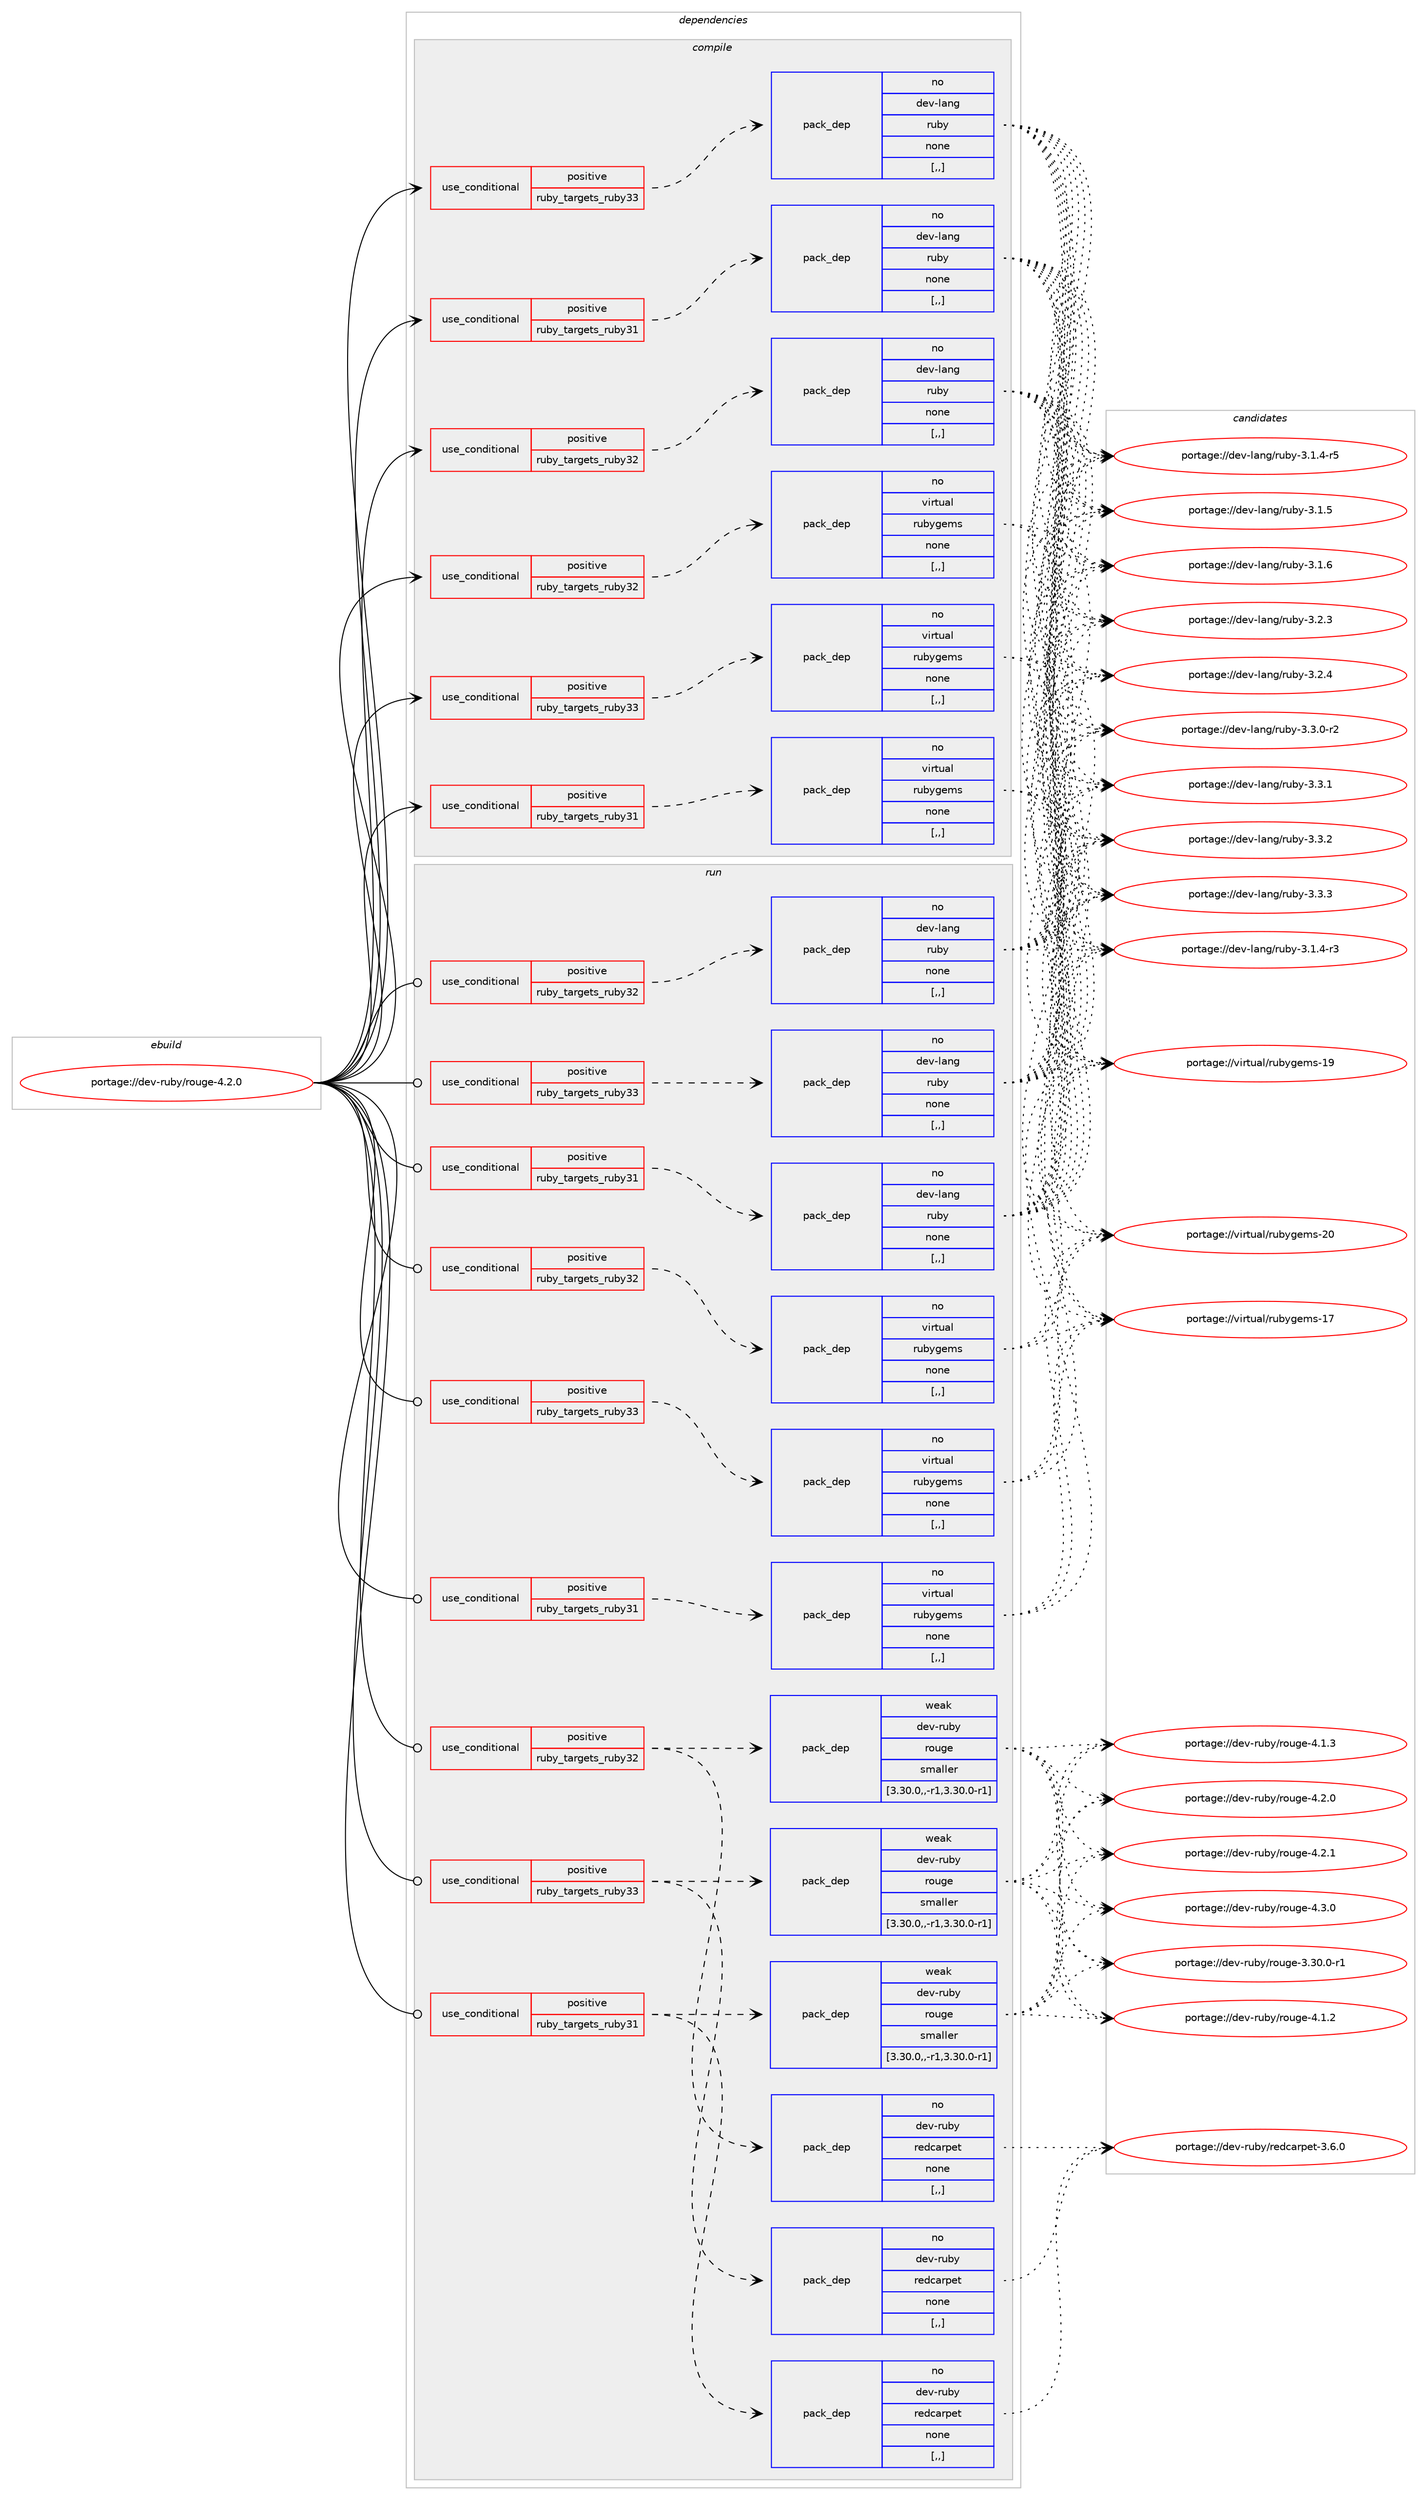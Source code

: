 digraph prolog {

# *************
# Graph options
# *************

newrank=true;
concentrate=true;
compound=true;
graph [rankdir=LR,fontname=Helvetica,fontsize=10,ranksep=1.5];#, ranksep=2.5, nodesep=0.2];
edge  [arrowhead=vee];
node  [fontname=Helvetica,fontsize=10];

# **********
# The ebuild
# **********

subgraph cluster_leftcol {
color=gray;
rank=same;
label=<<i>ebuild</i>>;
id [label="portage://dev-ruby/rouge-4.2.0", color=red, width=4, href="../dev-ruby/rouge-4.2.0.svg"];
}

# ****************
# The dependencies
# ****************

subgraph cluster_midcol {
color=gray;
label=<<i>dependencies</i>>;
subgraph cluster_compile {
fillcolor="#eeeeee";
style=filled;
label=<<i>compile</i>>;
subgraph cond53329 {
dependency194884 [label=<<TABLE BORDER="0" CELLBORDER="1" CELLSPACING="0" CELLPADDING="4"><TR><TD ROWSPAN="3" CELLPADDING="10">use_conditional</TD></TR><TR><TD>positive</TD></TR><TR><TD>ruby_targets_ruby31</TD></TR></TABLE>>, shape=none, color=red];
subgraph pack140225 {
dependency194885 [label=<<TABLE BORDER="0" CELLBORDER="1" CELLSPACING="0" CELLPADDING="4" WIDTH="220"><TR><TD ROWSPAN="6" CELLPADDING="30">pack_dep</TD></TR><TR><TD WIDTH="110">no</TD></TR><TR><TD>dev-lang</TD></TR><TR><TD>ruby</TD></TR><TR><TD>none</TD></TR><TR><TD>[,,]</TD></TR></TABLE>>, shape=none, color=blue];
}
dependency194884:e -> dependency194885:w [weight=20,style="dashed",arrowhead="vee"];
}
id:e -> dependency194884:w [weight=20,style="solid",arrowhead="vee"];
subgraph cond53330 {
dependency194886 [label=<<TABLE BORDER="0" CELLBORDER="1" CELLSPACING="0" CELLPADDING="4"><TR><TD ROWSPAN="3" CELLPADDING="10">use_conditional</TD></TR><TR><TD>positive</TD></TR><TR><TD>ruby_targets_ruby31</TD></TR></TABLE>>, shape=none, color=red];
subgraph pack140226 {
dependency194887 [label=<<TABLE BORDER="0" CELLBORDER="1" CELLSPACING="0" CELLPADDING="4" WIDTH="220"><TR><TD ROWSPAN="6" CELLPADDING="30">pack_dep</TD></TR><TR><TD WIDTH="110">no</TD></TR><TR><TD>virtual</TD></TR><TR><TD>rubygems</TD></TR><TR><TD>none</TD></TR><TR><TD>[,,]</TD></TR></TABLE>>, shape=none, color=blue];
}
dependency194886:e -> dependency194887:w [weight=20,style="dashed",arrowhead="vee"];
}
id:e -> dependency194886:w [weight=20,style="solid",arrowhead="vee"];
subgraph cond53331 {
dependency194888 [label=<<TABLE BORDER="0" CELLBORDER="1" CELLSPACING="0" CELLPADDING="4"><TR><TD ROWSPAN="3" CELLPADDING="10">use_conditional</TD></TR><TR><TD>positive</TD></TR><TR><TD>ruby_targets_ruby32</TD></TR></TABLE>>, shape=none, color=red];
subgraph pack140227 {
dependency194889 [label=<<TABLE BORDER="0" CELLBORDER="1" CELLSPACING="0" CELLPADDING="4" WIDTH="220"><TR><TD ROWSPAN="6" CELLPADDING="30">pack_dep</TD></TR><TR><TD WIDTH="110">no</TD></TR><TR><TD>dev-lang</TD></TR><TR><TD>ruby</TD></TR><TR><TD>none</TD></TR><TR><TD>[,,]</TD></TR></TABLE>>, shape=none, color=blue];
}
dependency194888:e -> dependency194889:w [weight=20,style="dashed",arrowhead="vee"];
}
id:e -> dependency194888:w [weight=20,style="solid",arrowhead="vee"];
subgraph cond53332 {
dependency194890 [label=<<TABLE BORDER="0" CELLBORDER="1" CELLSPACING="0" CELLPADDING="4"><TR><TD ROWSPAN="3" CELLPADDING="10">use_conditional</TD></TR><TR><TD>positive</TD></TR><TR><TD>ruby_targets_ruby32</TD></TR></TABLE>>, shape=none, color=red];
subgraph pack140228 {
dependency194891 [label=<<TABLE BORDER="0" CELLBORDER="1" CELLSPACING="0" CELLPADDING="4" WIDTH="220"><TR><TD ROWSPAN="6" CELLPADDING="30">pack_dep</TD></TR><TR><TD WIDTH="110">no</TD></TR><TR><TD>virtual</TD></TR><TR><TD>rubygems</TD></TR><TR><TD>none</TD></TR><TR><TD>[,,]</TD></TR></TABLE>>, shape=none, color=blue];
}
dependency194890:e -> dependency194891:w [weight=20,style="dashed",arrowhead="vee"];
}
id:e -> dependency194890:w [weight=20,style="solid",arrowhead="vee"];
subgraph cond53333 {
dependency194892 [label=<<TABLE BORDER="0" CELLBORDER="1" CELLSPACING="0" CELLPADDING="4"><TR><TD ROWSPAN="3" CELLPADDING="10">use_conditional</TD></TR><TR><TD>positive</TD></TR><TR><TD>ruby_targets_ruby33</TD></TR></TABLE>>, shape=none, color=red];
subgraph pack140229 {
dependency194893 [label=<<TABLE BORDER="0" CELLBORDER="1" CELLSPACING="0" CELLPADDING="4" WIDTH="220"><TR><TD ROWSPAN="6" CELLPADDING="30">pack_dep</TD></TR><TR><TD WIDTH="110">no</TD></TR><TR><TD>dev-lang</TD></TR><TR><TD>ruby</TD></TR><TR><TD>none</TD></TR><TR><TD>[,,]</TD></TR></TABLE>>, shape=none, color=blue];
}
dependency194892:e -> dependency194893:w [weight=20,style="dashed",arrowhead="vee"];
}
id:e -> dependency194892:w [weight=20,style="solid",arrowhead="vee"];
subgraph cond53334 {
dependency194894 [label=<<TABLE BORDER="0" CELLBORDER="1" CELLSPACING="0" CELLPADDING="4"><TR><TD ROWSPAN="3" CELLPADDING="10">use_conditional</TD></TR><TR><TD>positive</TD></TR><TR><TD>ruby_targets_ruby33</TD></TR></TABLE>>, shape=none, color=red];
subgraph pack140230 {
dependency194895 [label=<<TABLE BORDER="0" CELLBORDER="1" CELLSPACING="0" CELLPADDING="4" WIDTH="220"><TR><TD ROWSPAN="6" CELLPADDING="30">pack_dep</TD></TR><TR><TD WIDTH="110">no</TD></TR><TR><TD>virtual</TD></TR><TR><TD>rubygems</TD></TR><TR><TD>none</TD></TR><TR><TD>[,,]</TD></TR></TABLE>>, shape=none, color=blue];
}
dependency194894:e -> dependency194895:w [weight=20,style="dashed",arrowhead="vee"];
}
id:e -> dependency194894:w [weight=20,style="solid",arrowhead="vee"];
}
subgraph cluster_compileandrun {
fillcolor="#eeeeee";
style=filled;
label=<<i>compile and run</i>>;
}
subgraph cluster_run {
fillcolor="#eeeeee";
style=filled;
label=<<i>run</i>>;
subgraph cond53335 {
dependency194896 [label=<<TABLE BORDER="0" CELLBORDER="1" CELLSPACING="0" CELLPADDING="4"><TR><TD ROWSPAN="3" CELLPADDING="10">use_conditional</TD></TR><TR><TD>positive</TD></TR><TR><TD>ruby_targets_ruby31</TD></TR></TABLE>>, shape=none, color=red];
subgraph pack140231 {
dependency194897 [label=<<TABLE BORDER="0" CELLBORDER="1" CELLSPACING="0" CELLPADDING="4" WIDTH="220"><TR><TD ROWSPAN="6" CELLPADDING="30">pack_dep</TD></TR><TR><TD WIDTH="110">no</TD></TR><TR><TD>dev-lang</TD></TR><TR><TD>ruby</TD></TR><TR><TD>none</TD></TR><TR><TD>[,,]</TD></TR></TABLE>>, shape=none, color=blue];
}
dependency194896:e -> dependency194897:w [weight=20,style="dashed",arrowhead="vee"];
}
id:e -> dependency194896:w [weight=20,style="solid",arrowhead="odot"];
subgraph cond53336 {
dependency194898 [label=<<TABLE BORDER="0" CELLBORDER="1" CELLSPACING="0" CELLPADDING="4"><TR><TD ROWSPAN="3" CELLPADDING="10">use_conditional</TD></TR><TR><TD>positive</TD></TR><TR><TD>ruby_targets_ruby31</TD></TR></TABLE>>, shape=none, color=red];
subgraph pack140232 {
dependency194899 [label=<<TABLE BORDER="0" CELLBORDER="1" CELLSPACING="0" CELLPADDING="4" WIDTH="220"><TR><TD ROWSPAN="6" CELLPADDING="30">pack_dep</TD></TR><TR><TD WIDTH="110">no</TD></TR><TR><TD>dev-ruby</TD></TR><TR><TD>redcarpet</TD></TR><TR><TD>none</TD></TR><TR><TD>[,,]</TD></TR></TABLE>>, shape=none, color=blue];
}
dependency194898:e -> dependency194899:w [weight=20,style="dashed",arrowhead="vee"];
subgraph pack140233 {
dependency194900 [label=<<TABLE BORDER="0" CELLBORDER="1" CELLSPACING="0" CELLPADDING="4" WIDTH="220"><TR><TD ROWSPAN="6" CELLPADDING="30">pack_dep</TD></TR><TR><TD WIDTH="110">weak</TD></TR><TR><TD>dev-ruby</TD></TR><TR><TD>rouge</TD></TR><TR><TD>smaller</TD></TR><TR><TD>[3.30.0,,-r1,3.30.0-r1]</TD></TR></TABLE>>, shape=none, color=blue];
}
dependency194898:e -> dependency194900:w [weight=20,style="dashed",arrowhead="vee"];
}
id:e -> dependency194898:w [weight=20,style="solid",arrowhead="odot"];
subgraph cond53337 {
dependency194901 [label=<<TABLE BORDER="0" CELLBORDER="1" CELLSPACING="0" CELLPADDING="4"><TR><TD ROWSPAN="3" CELLPADDING="10">use_conditional</TD></TR><TR><TD>positive</TD></TR><TR><TD>ruby_targets_ruby31</TD></TR></TABLE>>, shape=none, color=red];
subgraph pack140234 {
dependency194902 [label=<<TABLE BORDER="0" CELLBORDER="1" CELLSPACING="0" CELLPADDING="4" WIDTH="220"><TR><TD ROWSPAN="6" CELLPADDING="30">pack_dep</TD></TR><TR><TD WIDTH="110">no</TD></TR><TR><TD>virtual</TD></TR><TR><TD>rubygems</TD></TR><TR><TD>none</TD></TR><TR><TD>[,,]</TD></TR></TABLE>>, shape=none, color=blue];
}
dependency194901:e -> dependency194902:w [weight=20,style="dashed",arrowhead="vee"];
}
id:e -> dependency194901:w [weight=20,style="solid",arrowhead="odot"];
subgraph cond53338 {
dependency194903 [label=<<TABLE BORDER="0" CELLBORDER="1" CELLSPACING="0" CELLPADDING="4"><TR><TD ROWSPAN="3" CELLPADDING="10">use_conditional</TD></TR><TR><TD>positive</TD></TR><TR><TD>ruby_targets_ruby32</TD></TR></TABLE>>, shape=none, color=red];
subgraph pack140235 {
dependency194904 [label=<<TABLE BORDER="0" CELLBORDER="1" CELLSPACING="0" CELLPADDING="4" WIDTH="220"><TR><TD ROWSPAN="6" CELLPADDING="30">pack_dep</TD></TR><TR><TD WIDTH="110">no</TD></TR><TR><TD>dev-lang</TD></TR><TR><TD>ruby</TD></TR><TR><TD>none</TD></TR><TR><TD>[,,]</TD></TR></TABLE>>, shape=none, color=blue];
}
dependency194903:e -> dependency194904:w [weight=20,style="dashed",arrowhead="vee"];
}
id:e -> dependency194903:w [weight=20,style="solid",arrowhead="odot"];
subgraph cond53339 {
dependency194905 [label=<<TABLE BORDER="0" CELLBORDER="1" CELLSPACING="0" CELLPADDING="4"><TR><TD ROWSPAN="3" CELLPADDING="10">use_conditional</TD></TR><TR><TD>positive</TD></TR><TR><TD>ruby_targets_ruby32</TD></TR></TABLE>>, shape=none, color=red];
subgraph pack140236 {
dependency194906 [label=<<TABLE BORDER="0" CELLBORDER="1" CELLSPACING="0" CELLPADDING="4" WIDTH="220"><TR><TD ROWSPAN="6" CELLPADDING="30">pack_dep</TD></TR><TR><TD WIDTH="110">no</TD></TR><TR><TD>dev-ruby</TD></TR><TR><TD>redcarpet</TD></TR><TR><TD>none</TD></TR><TR><TD>[,,]</TD></TR></TABLE>>, shape=none, color=blue];
}
dependency194905:e -> dependency194906:w [weight=20,style="dashed",arrowhead="vee"];
subgraph pack140237 {
dependency194907 [label=<<TABLE BORDER="0" CELLBORDER="1" CELLSPACING="0" CELLPADDING="4" WIDTH="220"><TR><TD ROWSPAN="6" CELLPADDING="30">pack_dep</TD></TR><TR><TD WIDTH="110">weak</TD></TR><TR><TD>dev-ruby</TD></TR><TR><TD>rouge</TD></TR><TR><TD>smaller</TD></TR><TR><TD>[3.30.0,,-r1,3.30.0-r1]</TD></TR></TABLE>>, shape=none, color=blue];
}
dependency194905:e -> dependency194907:w [weight=20,style="dashed",arrowhead="vee"];
}
id:e -> dependency194905:w [weight=20,style="solid",arrowhead="odot"];
subgraph cond53340 {
dependency194908 [label=<<TABLE BORDER="0" CELLBORDER="1" CELLSPACING="0" CELLPADDING="4"><TR><TD ROWSPAN="3" CELLPADDING="10">use_conditional</TD></TR><TR><TD>positive</TD></TR><TR><TD>ruby_targets_ruby32</TD></TR></TABLE>>, shape=none, color=red];
subgraph pack140238 {
dependency194909 [label=<<TABLE BORDER="0" CELLBORDER="1" CELLSPACING="0" CELLPADDING="4" WIDTH="220"><TR><TD ROWSPAN="6" CELLPADDING="30">pack_dep</TD></TR><TR><TD WIDTH="110">no</TD></TR><TR><TD>virtual</TD></TR><TR><TD>rubygems</TD></TR><TR><TD>none</TD></TR><TR><TD>[,,]</TD></TR></TABLE>>, shape=none, color=blue];
}
dependency194908:e -> dependency194909:w [weight=20,style="dashed",arrowhead="vee"];
}
id:e -> dependency194908:w [weight=20,style="solid",arrowhead="odot"];
subgraph cond53341 {
dependency194910 [label=<<TABLE BORDER="0" CELLBORDER="1" CELLSPACING="0" CELLPADDING="4"><TR><TD ROWSPAN="3" CELLPADDING="10">use_conditional</TD></TR><TR><TD>positive</TD></TR><TR><TD>ruby_targets_ruby33</TD></TR></TABLE>>, shape=none, color=red];
subgraph pack140239 {
dependency194911 [label=<<TABLE BORDER="0" CELLBORDER="1" CELLSPACING="0" CELLPADDING="4" WIDTH="220"><TR><TD ROWSPAN="6" CELLPADDING="30">pack_dep</TD></TR><TR><TD WIDTH="110">no</TD></TR><TR><TD>dev-lang</TD></TR><TR><TD>ruby</TD></TR><TR><TD>none</TD></TR><TR><TD>[,,]</TD></TR></TABLE>>, shape=none, color=blue];
}
dependency194910:e -> dependency194911:w [weight=20,style="dashed",arrowhead="vee"];
}
id:e -> dependency194910:w [weight=20,style="solid",arrowhead="odot"];
subgraph cond53342 {
dependency194912 [label=<<TABLE BORDER="0" CELLBORDER="1" CELLSPACING="0" CELLPADDING="4"><TR><TD ROWSPAN="3" CELLPADDING="10">use_conditional</TD></TR><TR><TD>positive</TD></TR><TR><TD>ruby_targets_ruby33</TD></TR></TABLE>>, shape=none, color=red];
subgraph pack140240 {
dependency194913 [label=<<TABLE BORDER="0" CELLBORDER="1" CELLSPACING="0" CELLPADDING="4" WIDTH="220"><TR><TD ROWSPAN="6" CELLPADDING="30">pack_dep</TD></TR><TR><TD WIDTH="110">no</TD></TR><TR><TD>dev-ruby</TD></TR><TR><TD>redcarpet</TD></TR><TR><TD>none</TD></TR><TR><TD>[,,]</TD></TR></TABLE>>, shape=none, color=blue];
}
dependency194912:e -> dependency194913:w [weight=20,style="dashed",arrowhead="vee"];
subgraph pack140241 {
dependency194914 [label=<<TABLE BORDER="0" CELLBORDER="1" CELLSPACING="0" CELLPADDING="4" WIDTH="220"><TR><TD ROWSPAN="6" CELLPADDING="30">pack_dep</TD></TR><TR><TD WIDTH="110">weak</TD></TR><TR><TD>dev-ruby</TD></TR><TR><TD>rouge</TD></TR><TR><TD>smaller</TD></TR><TR><TD>[3.30.0,,-r1,3.30.0-r1]</TD></TR></TABLE>>, shape=none, color=blue];
}
dependency194912:e -> dependency194914:w [weight=20,style="dashed",arrowhead="vee"];
}
id:e -> dependency194912:w [weight=20,style="solid",arrowhead="odot"];
subgraph cond53343 {
dependency194915 [label=<<TABLE BORDER="0" CELLBORDER="1" CELLSPACING="0" CELLPADDING="4"><TR><TD ROWSPAN="3" CELLPADDING="10">use_conditional</TD></TR><TR><TD>positive</TD></TR><TR><TD>ruby_targets_ruby33</TD></TR></TABLE>>, shape=none, color=red];
subgraph pack140242 {
dependency194916 [label=<<TABLE BORDER="0" CELLBORDER="1" CELLSPACING="0" CELLPADDING="4" WIDTH="220"><TR><TD ROWSPAN="6" CELLPADDING="30">pack_dep</TD></TR><TR><TD WIDTH="110">no</TD></TR><TR><TD>virtual</TD></TR><TR><TD>rubygems</TD></TR><TR><TD>none</TD></TR><TR><TD>[,,]</TD></TR></TABLE>>, shape=none, color=blue];
}
dependency194915:e -> dependency194916:w [weight=20,style="dashed",arrowhead="vee"];
}
id:e -> dependency194915:w [weight=20,style="solid",arrowhead="odot"];
}
}

# **************
# The candidates
# **************

subgraph cluster_choices {
rank=same;
color=gray;
label=<<i>candidates</i>>;

subgraph choice140225 {
color=black;
nodesep=1;
choice100101118451089711010347114117981214551464946524511451 [label="portage://dev-lang/ruby-3.1.4-r3", color=red, width=4,href="../dev-lang/ruby-3.1.4-r3.svg"];
choice100101118451089711010347114117981214551464946524511453 [label="portage://dev-lang/ruby-3.1.4-r5", color=red, width=4,href="../dev-lang/ruby-3.1.4-r5.svg"];
choice10010111845108971101034711411798121455146494653 [label="portage://dev-lang/ruby-3.1.5", color=red, width=4,href="../dev-lang/ruby-3.1.5.svg"];
choice10010111845108971101034711411798121455146494654 [label="portage://dev-lang/ruby-3.1.6", color=red, width=4,href="../dev-lang/ruby-3.1.6.svg"];
choice10010111845108971101034711411798121455146504651 [label="portage://dev-lang/ruby-3.2.3", color=red, width=4,href="../dev-lang/ruby-3.2.3.svg"];
choice10010111845108971101034711411798121455146504652 [label="portage://dev-lang/ruby-3.2.4", color=red, width=4,href="../dev-lang/ruby-3.2.4.svg"];
choice100101118451089711010347114117981214551465146484511450 [label="portage://dev-lang/ruby-3.3.0-r2", color=red, width=4,href="../dev-lang/ruby-3.3.0-r2.svg"];
choice10010111845108971101034711411798121455146514649 [label="portage://dev-lang/ruby-3.3.1", color=red, width=4,href="../dev-lang/ruby-3.3.1.svg"];
choice10010111845108971101034711411798121455146514650 [label="portage://dev-lang/ruby-3.3.2", color=red, width=4,href="../dev-lang/ruby-3.3.2.svg"];
choice10010111845108971101034711411798121455146514651 [label="portage://dev-lang/ruby-3.3.3", color=red, width=4,href="../dev-lang/ruby-3.3.3.svg"];
dependency194885:e -> choice100101118451089711010347114117981214551464946524511451:w [style=dotted,weight="100"];
dependency194885:e -> choice100101118451089711010347114117981214551464946524511453:w [style=dotted,weight="100"];
dependency194885:e -> choice10010111845108971101034711411798121455146494653:w [style=dotted,weight="100"];
dependency194885:e -> choice10010111845108971101034711411798121455146494654:w [style=dotted,weight="100"];
dependency194885:e -> choice10010111845108971101034711411798121455146504651:w [style=dotted,weight="100"];
dependency194885:e -> choice10010111845108971101034711411798121455146504652:w [style=dotted,weight="100"];
dependency194885:e -> choice100101118451089711010347114117981214551465146484511450:w [style=dotted,weight="100"];
dependency194885:e -> choice10010111845108971101034711411798121455146514649:w [style=dotted,weight="100"];
dependency194885:e -> choice10010111845108971101034711411798121455146514650:w [style=dotted,weight="100"];
dependency194885:e -> choice10010111845108971101034711411798121455146514651:w [style=dotted,weight="100"];
}
subgraph choice140226 {
color=black;
nodesep=1;
choice118105114116117971084711411798121103101109115454955 [label="portage://virtual/rubygems-17", color=red, width=4,href="../virtual/rubygems-17.svg"];
choice118105114116117971084711411798121103101109115454957 [label="portage://virtual/rubygems-19", color=red, width=4,href="../virtual/rubygems-19.svg"];
choice118105114116117971084711411798121103101109115455048 [label="portage://virtual/rubygems-20", color=red, width=4,href="../virtual/rubygems-20.svg"];
dependency194887:e -> choice118105114116117971084711411798121103101109115454955:w [style=dotted,weight="100"];
dependency194887:e -> choice118105114116117971084711411798121103101109115454957:w [style=dotted,weight="100"];
dependency194887:e -> choice118105114116117971084711411798121103101109115455048:w [style=dotted,weight="100"];
}
subgraph choice140227 {
color=black;
nodesep=1;
choice100101118451089711010347114117981214551464946524511451 [label="portage://dev-lang/ruby-3.1.4-r3", color=red, width=4,href="../dev-lang/ruby-3.1.4-r3.svg"];
choice100101118451089711010347114117981214551464946524511453 [label="portage://dev-lang/ruby-3.1.4-r5", color=red, width=4,href="../dev-lang/ruby-3.1.4-r5.svg"];
choice10010111845108971101034711411798121455146494653 [label="portage://dev-lang/ruby-3.1.5", color=red, width=4,href="../dev-lang/ruby-3.1.5.svg"];
choice10010111845108971101034711411798121455146494654 [label="portage://dev-lang/ruby-3.1.6", color=red, width=4,href="../dev-lang/ruby-3.1.6.svg"];
choice10010111845108971101034711411798121455146504651 [label="portage://dev-lang/ruby-3.2.3", color=red, width=4,href="../dev-lang/ruby-3.2.3.svg"];
choice10010111845108971101034711411798121455146504652 [label="portage://dev-lang/ruby-3.2.4", color=red, width=4,href="../dev-lang/ruby-3.2.4.svg"];
choice100101118451089711010347114117981214551465146484511450 [label="portage://dev-lang/ruby-3.3.0-r2", color=red, width=4,href="../dev-lang/ruby-3.3.0-r2.svg"];
choice10010111845108971101034711411798121455146514649 [label="portage://dev-lang/ruby-3.3.1", color=red, width=4,href="../dev-lang/ruby-3.3.1.svg"];
choice10010111845108971101034711411798121455146514650 [label="portage://dev-lang/ruby-3.3.2", color=red, width=4,href="../dev-lang/ruby-3.3.2.svg"];
choice10010111845108971101034711411798121455146514651 [label="portage://dev-lang/ruby-3.3.3", color=red, width=4,href="../dev-lang/ruby-3.3.3.svg"];
dependency194889:e -> choice100101118451089711010347114117981214551464946524511451:w [style=dotted,weight="100"];
dependency194889:e -> choice100101118451089711010347114117981214551464946524511453:w [style=dotted,weight="100"];
dependency194889:e -> choice10010111845108971101034711411798121455146494653:w [style=dotted,weight="100"];
dependency194889:e -> choice10010111845108971101034711411798121455146494654:w [style=dotted,weight="100"];
dependency194889:e -> choice10010111845108971101034711411798121455146504651:w [style=dotted,weight="100"];
dependency194889:e -> choice10010111845108971101034711411798121455146504652:w [style=dotted,weight="100"];
dependency194889:e -> choice100101118451089711010347114117981214551465146484511450:w [style=dotted,weight="100"];
dependency194889:e -> choice10010111845108971101034711411798121455146514649:w [style=dotted,weight="100"];
dependency194889:e -> choice10010111845108971101034711411798121455146514650:w [style=dotted,weight="100"];
dependency194889:e -> choice10010111845108971101034711411798121455146514651:w [style=dotted,weight="100"];
}
subgraph choice140228 {
color=black;
nodesep=1;
choice118105114116117971084711411798121103101109115454955 [label="portage://virtual/rubygems-17", color=red, width=4,href="../virtual/rubygems-17.svg"];
choice118105114116117971084711411798121103101109115454957 [label="portage://virtual/rubygems-19", color=red, width=4,href="../virtual/rubygems-19.svg"];
choice118105114116117971084711411798121103101109115455048 [label="portage://virtual/rubygems-20", color=red, width=4,href="../virtual/rubygems-20.svg"];
dependency194891:e -> choice118105114116117971084711411798121103101109115454955:w [style=dotted,weight="100"];
dependency194891:e -> choice118105114116117971084711411798121103101109115454957:w [style=dotted,weight="100"];
dependency194891:e -> choice118105114116117971084711411798121103101109115455048:w [style=dotted,weight="100"];
}
subgraph choice140229 {
color=black;
nodesep=1;
choice100101118451089711010347114117981214551464946524511451 [label="portage://dev-lang/ruby-3.1.4-r3", color=red, width=4,href="../dev-lang/ruby-3.1.4-r3.svg"];
choice100101118451089711010347114117981214551464946524511453 [label="portage://dev-lang/ruby-3.1.4-r5", color=red, width=4,href="../dev-lang/ruby-3.1.4-r5.svg"];
choice10010111845108971101034711411798121455146494653 [label="portage://dev-lang/ruby-3.1.5", color=red, width=4,href="../dev-lang/ruby-3.1.5.svg"];
choice10010111845108971101034711411798121455146494654 [label="portage://dev-lang/ruby-3.1.6", color=red, width=4,href="../dev-lang/ruby-3.1.6.svg"];
choice10010111845108971101034711411798121455146504651 [label="portage://dev-lang/ruby-3.2.3", color=red, width=4,href="../dev-lang/ruby-3.2.3.svg"];
choice10010111845108971101034711411798121455146504652 [label="portage://dev-lang/ruby-3.2.4", color=red, width=4,href="../dev-lang/ruby-3.2.4.svg"];
choice100101118451089711010347114117981214551465146484511450 [label="portage://dev-lang/ruby-3.3.0-r2", color=red, width=4,href="../dev-lang/ruby-3.3.0-r2.svg"];
choice10010111845108971101034711411798121455146514649 [label="portage://dev-lang/ruby-3.3.1", color=red, width=4,href="../dev-lang/ruby-3.3.1.svg"];
choice10010111845108971101034711411798121455146514650 [label="portage://dev-lang/ruby-3.3.2", color=red, width=4,href="../dev-lang/ruby-3.3.2.svg"];
choice10010111845108971101034711411798121455146514651 [label="portage://dev-lang/ruby-3.3.3", color=red, width=4,href="../dev-lang/ruby-3.3.3.svg"];
dependency194893:e -> choice100101118451089711010347114117981214551464946524511451:w [style=dotted,weight="100"];
dependency194893:e -> choice100101118451089711010347114117981214551464946524511453:w [style=dotted,weight="100"];
dependency194893:e -> choice10010111845108971101034711411798121455146494653:w [style=dotted,weight="100"];
dependency194893:e -> choice10010111845108971101034711411798121455146494654:w [style=dotted,weight="100"];
dependency194893:e -> choice10010111845108971101034711411798121455146504651:w [style=dotted,weight="100"];
dependency194893:e -> choice10010111845108971101034711411798121455146504652:w [style=dotted,weight="100"];
dependency194893:e -> choice100101118451089711010347114117981214551465146484511450:w [style=dotted,weight="100"];
dependency194893:e -> choice10010111845108971101034711411798121455146514649:w [style=dotted,weight="100"];
dependency194893:e -> choice10010111845108971101034711411798121455146514650:w [style=dotted,weight="100"];
dependency194893:e -> choice10010111845108971101034711411798121455146514651:w [style=dotted,weight="100"];
}
subgraph choice140230 {
color=black;
nodesep=1;
choice118105114116117971084711411798121103101109115454955 [label="portage://virtual/rubygems-17", color=red, width=4,href="../virtual/rubygems-17.svg"];
choice118105114116117971084711411798121103101109115454957 [label="portage://virtual/rubygems-19", color=red, width=4,href="../virtual/rubygems-19.svg"];
choice118105114116117971084711411798121103101109115455048 [label="portage://virtual/rubygems-20", color=red, width=4,href="../virtual/rubygems-20.svg"];
dependency194895:e -> choice118105114116117971084711411798121103101109115454955:w [style=dotted,weight="100"];
dependency194895:e -> choice118105114116117971084711411798121103101109115454957:w [style=dotted,weight="100"];
dependency194895:e -> choice118105114116117971084711411798121103101109115455048:w [style=dotted,weight="100"];
}
subgraph choice140231 {
color=black;
nodesep=1;
choice100101118451089711010347114117981214551464946524511451 [label="portage://dev-lang/ruby-3.1.4-r3", color=red, width=4,href="../dev-lang/ruby-3.1.4-r3.svg"];
choice100101118451089711010347114117981214551464946524511453 [label="portage://dev-lang/ruby-3.1.4-r5", color=red, width=4,href="../dev-lang/ruby-3.1.4-r5.svg"];
choice10010111845108971101034711411798121455146494653 [label="portage://dev-lang/ruby-3.1.5", color=red, width=4,href="../dev-lang/ruby-3.1.5.svg"];
choice10010111845108971101034711411798121455146494654 [label="portage://dev-lang/ruby-3.1.6", color=red, width=4,href="../dev-lang/ruby-3.1.6.svg"];
choice10010111845108971101034711411798121455146504651 [label="portage://dev-lang/ruby-3.2.3", color=red, width=4,href="../dev-lang/ruby-3.2.3.svg"];
choice10010111845108971101034711411798121455146504652 [label="portage://dev-lang/ruby-3.2.4", color=red, width=4,href="../dev-lang/ruby-3.2.4.svg"];
choice100101118451089711010347114117981214551465146484511450 [label="portage://dev-lang/ruby-3.3.0-r2", color=red, width=4,href="../dev-lang/ruby-3.3.0-r2.svg"];
choice10010111845108971101034711411798121455146514649 [label="portage://dev-lang/ruby-3.3.1", color=red, width=4,href="../dev-lang/ruby-3.3.1.svg"];
choice10010111845108971101034711411798121455146514650 [label="portage://dev-lang/ruby-3.3.2", color=red, width=4,href="../dev-lang/ruby-3.3.2.svg"];
choice10010111845108971101034711411798121455146514651 [label="portage://dev-lang/ruby-3.3.3", color=red, width=4,href="../dev-lang/ruby-3.3.3.svg"];
dependency194897:e -> choice100101118451089711010347114117981214551464946524511451:w [style=dotted,weight="100"];
dependency194897:e -> choice100101118451089711010347114117981214551464946524511453:w [style=dotted,weight="100"];
dependency194897:e -> choice10010111845108971101034711411798121455146494653:w [style=dotted,weight="100"];
dependency194897:e -> choice10010111845108971101034711411798121455146494654:w [style=dotted,weight="100"];
dependency194897:e -> choice10010111845108971101034711411798121455146504651:w [style=dotted,weight="100"];
dependency194897:e -> choice10010111845108971101034711411798121455146504652:w [style=dotted,weight="100"];
dependency194897:e -> choice100101118451089711010347114117981214551465146484511450:w [style=dotted,weight="100"];
dependency194897:e -> choice10010111845108971101034711411798121455146514649:w [style=dotted,weight="100"];
dependency194897:e -> choice10010111845108971101034711411798121455146514650:w [style=dotted,weight="100"];
dependency194897:e -> choice10010111845108971101034711411798121455146514651:w [style=dotted,weight="100"];
}
subgraph choice140232 {
color=black;
nodesep=1;
choice1001011184511411798121471141011009997114112101116455146544648 [label="portage://dev-ruby/redcarpet-3.6.0", color=red, width=4,href="../dev-ruby/redcarpet-3.6.0.svg"];
dependency194899:e -> choice1001011184511411798121471141011009997114112101116455146544648:w [style=dotted,weight="100"];
}
subgraph choice140233 {
color=black;
nodesep=1;
choice100101118451141179812147114111117103101455146514846484511449 [label="portage://dev-ruby/rouge-3.30.0-r1", color=red, width=4,href="../dev-ruby/rouge-3.30.0-r1.svg"];
choice100101118451141179812147114111117103101455246494650 [label="portage://dev-ruby/rouge-4.1.2", color=red, width=4,href="../dev-ruby/rouge-4.1.2.svg"];
choice100101118451141179812147114111117103101455246494651 [label="portage://dev-ruby/rouge-4.1.3", color=red, width=4,href="../dev-ruby/rouge-4.1.3.svg"];
choice100101118451141179812147114111117103101455246504648 [label="portage://dev-ruby/rouge-4.2.0", color=red, width=4,href="../dev-ruby/rouge-4.2.0.svg"];
choice100101118451141179812147114111117103101455246504649 [label="portage://dev-ruby/rouge-4.2.1", color=red, width=4,href="../dev-ruby/rouge-4.2.1.svg"];
choice100101118451141179812147114111117103101455246514648 [label="portage://dev-ruby/rouge-4.3.0", color=red, width=4,href="../dev-ruby/rouge-4.3.0.svg"];
dependency194900:e -> choice100101118451141179812147114111117103101455146514846484511449:w [style=dotted,weight="100"];
dependency194900:e -> choice100101118451141179812147114111117103101455246494650:w [style=dotted,weight="100"];
dependency194900:e -> choice100101118451141179812147114111117103101455246494651:w [style=dotted,weight="100"];
dependency194900:e -> choice100101118451141179812147114111117103101455246504648:w [style=dotted,weight="100"];
dependency194900:e -> choice100101118451141179812147114111117103101455246504649:w [style=dotted,weight="100"];
dependency194900:e -> choice100101118451141179812147114111117103101455246514648:w [style=dotted,weight="100"];
}
subgraph choice140234 {
color=black;
nodesep=1;
choice118105114116117971084711411798121103101109115454955 [label="portage://virtual/rubygems-17", color=red, width=4,href="../virtual/rubygems-17.svg"];
choice118105114116117971084711411798121103101109115454957 [label="portage://virtual/rubygems-19", color=red, width=4,href="../virtual/rubygems-19.svg"];
choice118105114116117971084711411798121103101109115455048 [label="portage://virtual/rubygems-20", color=red, width=4,href="../virtual/rubygems-20.svg"];
dependency194902:e -> choice118105114116117971084711411798121103101109115454955:w [style=dotted,weight="100"];
dependency194902:e -> choice118105114116117971084711411798121103101109115454957:w [style=dotted,weight="100"];
dependency194902:e -> choice118105114116117971084711411798121103101109115455048:w [style=dotted,weight="100"];
}
subgraph choice140235 {
color=black;
nodesep=1;
choice100101118451089711010347114117981214551464946524511451 [label="portage://dev-lang/ruby-3.1.4-r3", color=red, width=4,href="../dev-lang/ruby-3.1.4-r3.svg"];
choice100101118451089711010347114117981214551464946524511453 [label="portage://dev-lang/ruby-3.1.4-r5", color=red, width=4,href="../dev-lang/ruby-3.1.4-r5.svg"];
choice10010111845108971101034711411798121455146494653 [label="portage://dev-lang/ruby-3.1.5", color=red, width=4,href="../dev-lang/ruby-3.1.5.svg"];
choice10010111845108971101034711411798121455146494654 [label="portage://dev-lang/ruby-3.1.6", color=red, width=4,href="../dev-lang/ruby-3.1.6.svg"];
choice10010111845108971101034711411798121455146504651 [label="portage://dev-lang/ruby-3.2.3", color=red, width=4,href="../dev-lang/ruby-3.2.3.svg"];
choice10010111845108971101034711411798121455146504652 [label="portage://dev-lang/ruby-3.2.4", color=red, width=4,href="../dev-lang/ruby-3.2.4.svg"];
choice100101118451089711010347114117981214551465146484511450 [label="portage://dev-lang/ruby-3.3.0-r2", color=red, width=4,href="../dev-lang/ruby-3.3.0-r2.svg"];
choice10010111845108971101034711411798121455146514649 [label="portage://dev-lang/ruby-3.3.1", color=red, width=4,href="../dev-lang/ruby-3.3.1.svg"];
choice10010111845108971101034711411798121455146514650 [label="portage://dev-lang/ruby-3.3.2", color=red, width=4,href="../dev-lang/ruby-3.3.2.svg"];
choice10010111845108971101034711411798121455146514651 [label="portage://dev-lang/ruby-3.3.3", color=red, width=4,href="../dev-lang/ruby-3.3.3.svg"];
dependency194904:e -> choice100101118451089711010347114117981214551464946524511451:w [style=dotted,weight="100"];
dependency194904:e -> choice100101118451089711010347114117981214551464946524511453:w [style=dotted,weight="100"];
dependency194904:e -> choice10010111845108971101034711411798121455146494653:w [style=dotted,weight="100"];
dependency194904:e -> choice10010111845108971101034711411798121455146494654:w [style=dotted,weight="100"];
dependency194904:e -> choice10010111845108971101034711411798121455146504651:w [style=dotted,weight="100"];
dependency194904:e -> choice10010111845108971101034711411798121455146504652:w [style=dotted,weight="100"];
dependency194904:e -> choice100101118451089711010347114117981214551465146484511450:w [style=dotted,weight="100"];
dependency194904:e -> choice10010111845108971101034711411798121455146514649:w [style=dotted,weight="100"];
dependency194904:e -> choice10010111845108971101034711411798121455146514650:w [style=dotted,weight="100"];
dependency194904:e -> choice10010111845108971101034711411798121455146514651:w [style=dotted,weight="100"];
}
subgraph choice140236 {
color=black;
nodesep=1;
choice1001011184511411798121471141011009997114112101116455146544648 [label="portage://dev-ruby/redcarpet-3.6.0", color=red, width=4,href="../dev-ruby/redcarpet-3.6.0.svg"];
dependency194906:e -> choice1001011184511411798121471141011009997114112101116455146544648:w [style=dotted,weight="100"];
}
subgraph choice140237 {
color=black;
nodesep=1;
choice100101118451141179812147114111117103101455146514846484511449 [label="portage://dev-ruby/rouge-3.30.0-r1", color=red, width=4,href="../dev-ruby/rouge-3.30.0-r1.svg"];
choice100101118451141179812147114111117103101455246494650 [label="portage://dev-ruby/rouge-4.1.2", color=red, width=4,href="../dev-ruby/rouge-4.1.2.svg"];
choice100101118451141179812147114111117103101455246494651 [label="portage://dev-ruby/rouge-4.1.3", color=red, width=4,href="../dev-ruby/rouge-4.1.3.svg"];
choice100101118451141179812147114111117103101455246504648 [label="portage://dev-ruby/rouge-4.2.0", color=red, width=4,href="../dev-ruby/rouge-4.2.0.svg"];
choice100101118451141179812147114111117103101455246504649 [label="portage://dev-ruby/rouge-4.2.1", color=red, width=4,href="../dev-ruby/rouge-4.2.1.svg"];
choice100101118451141179812147114111117103101455246514648 [label="portage://dev-ruby/rouge-4.3.0", color=red, width=4,href="../dev-ruby/rouge-4.3.0.svg"];
dependency194907:e -> choice100101118451141179812147114111117103101455146514846484511449:w [style=dotted,weight="100"];
dependency194907:e -> choice100101118451141179812147114111117103101455246494650:w [style=dotted,weight="100"];
dependency194907:e -> choice100101118451141179812147114111117103101455246494651:w [style=dotted,weight="100"];
dependency194907:e -> choice100101118451141179812147114111117103101455246504648:w [style=dotted,weight="100"];
dependency194907:e -> choice100101118451141179812147114111117103101455246504649:w [style=dotted,weight="100"];
dependency194907:e -> choice100101118451141179812147114111117103101455246514648:w [style=dotted,weight="100"];
}
subgraph choice140238 {
color=black;
nodesep=1;
choice118105114116117971084711411798121103101109115454955 [label="portage://virtual/rubygems-17", color=red, width=4,href="../virtual/rubygems-17.svg"];
choice118105114116117971084711411798121103101109115454957 [label="portage://virtual/rubygems-19", color=red, width=4,href="../virtual/rubygems-19.svg"];
choice118105114116117971084711411798121103101109115455048 [label="portage://virtual/rubygems-20", color=red, width=4,href="../virtual/rubygems-20.svg"];
dependency194909:e -> choice118105114116117971084711411798121103101109115454955:w [style=dotted,weight="100"];
dependency194909:e -> choice118105114116117971084711411798121103101109115454957:w [style=dotted,weight="100"];
dependency194909:e -> choice118105114116117971084711411798121103101109115455048:w [style=dotted,weight="100"];
}
subgraph choice140239 {
color=black;
nodesep=1;
choice100101118451089711010347114117981214551464946524511451 [label="portage://dev-lang/ruby-3.1.4-r3", color=red, width=4,href="../dev-lang/ruby-3.1.4-r3.svg"];
choice100101118451089711010347114117981214551464946524511453 [label="portage://dev-lang/ruby-3.1.4-r5", color=red, width=4,href="../dev-lang/ruby-3.1.4-r5.svg"];
choice10010111845108971101034711411798121455146494653 [label="portage://dev-lang/ruby-3.1.5", color=red, width=4,href="../dev-lang/ruby-3.1.5.svg"];
choice10010111845108971101034711411798121455146494654 [label="portage://dev-lang/ruby-3.1.6", color=red, width=4,href="../dev-lang/ruby-3.1.6.svg"];
choice10010111845108971101034711411798121455146504651 [label="portage://dev-lang/ruby-3.2.3", color=red, width=4,href="../dev-lang/ruby-3.2.3.svg"];
choice10010111845108971101034711411798121455146504652 [label="portage://dev-lang/ruby-3.2.4", color=red, width=4,href="../dev-lang/ruby-3.2.4.svg"];
choice100101118451089711010347114117981214551465146484511450 [label="portage://dev-lang/ruby-3.3.0-r2", color=red, width=4,href="../dev-lang/ruby-3.3.0-r2.svg"];
choice10010111845108971101034711411798121455146514649 [label="portage://dev-lang/ruby-3.3.1", color=red, width=4,href="../dev-lang/ruby-3.3.1.svg"];
choice10010111845108971101034711411798121455146514650 [label="portage://dev-lang/ruby-3.3.2", color=red, width=4,href="../dev-lang/ruby-3.3.2.svg"];
choice10010111845108971101034711411798121455146514651 [label="portage://dev-lang/ruby-3.3.3", color=red, width=4,href="../dev-lang/ruby-3.3.3.svg"];
dependency194911:e -> choice100101118451089711010347114117981214551464946524511451:w [style=dotted,weight="100"];
dependency194911:e -> choice100101118451089711010347114117981214551464946524511453:w [style=dotted,weight="100"];
dependency194911:e -> choice10010111845108971101034711411798121455146494653:w [style=dotted,weight="100"];
dependency194911:e -> choice10010111845108971101034711411798121455146494654:w [style=dotted,weight="100"];
dependency194911:e -> choice10010111845108971101034711411798121455146504651:w [style=dotted,weight="100"];
dependency194911:e -> choice10010111845108971101034711411798121455146504652:w [style=dotted,weight="100"];
dependency194911:e -> choice100101118451089711010347114117981214551465146484511450:w [style=dotted,weight="100"];
dependency194911:e -> choice10010111845108971101034711411798121455146514649:w [style=dotted,weight="100"];
dependency194911:e -> choice10010111845108971101034711411798121455146514650:w [style=dotted,weight="100"];
dependency194911:e -> choice10010111845108971101034711411798121455146514651:w [style=dotted,weight="100"];
}
subgraph choice140240 {
color=black;
nodesep=1;
choice1001011184511411798121471141011009997114112101116455146544648 [label="portage://dev-ruby/redcarpet-3.6.0", color=red, width=4,href="../dev-ruby/redcarpet-3.6.0.svg"];
dependency194913:e -> choice1001011184511411798121471141011009997114112101116455146544648:w [style=dotted,weight="100"];
}
subgraph choice140241 {
color=black;
nodesep=1;
choice100101118451141179812147114111117103101455146514846484511449 [label="portage://dev-ruby/rouge-3.30.0-r1", color=red, width=4,href="../dev-ruby/rouge-3.30.0-r1.svg"];
choice100101118451141179812147114111117103101455246494650 [label="portage://dev-ruby/rouge-4.1.2", color=red, width=4,href="../dev-ruby/rouge-4.1.2.svg"];
choice100101118451141179812147114111117103101455246494651 [label="portage://dev-ruby/rouge-4.1.3", color=red, width=4,href="../dev-ruby/rouge-4.1.3.svg"];
choice100101118451141179812147114111117103101455246504648 [label="portage://dev-ruby/rouge-4.2.0", color=red, width=4,href="../dev-ruby/rouge-4.2.0.svg"];
choice100101118451141179812147114111117103101455246504649 [label="portage://dev-ruby/rouge-4.2.1", color=red, width=4,href="../dev-ruby/rouge-4.2.1.svg"];
choice100101118451141179812147114111117103101455246514648 [label="portage://dev-ruby/rouge-4.3.0", color=red, width=4,href="../dev-ruby/rouge-4.3.0.svg"];
dependency194914:e -> choice100101118451141179812147114111117103101455146514846484511449:w [style=dotted,weight="100"];
dependency194914:e -> choice100101118451141179812147114111117103101455246494650:w [style=dotted,weight="100"];
dependency194914:e -> choice100101118451141179812147114111117103101455246494651:w [style=dotted,weight="100"];
dependency194914:e -> choice100101118451141179812147114111117103101455246504648:w [style=dotted,weight="100"];
dependency194914:e -> choice100101118451141179812147114111117103101455246504649:w [style=dotted,weight="100"];
dependency194914:e -> choice100101118451141179812147114111117103101455246514648:w [style=dotted,weight="100"];
}
subgraph choice140242 {
color=black;
nodesep=1;
choice118105114116117971084711411798121103101109115454955 [label="portage://virtual/rubygems-17", color=red, width=4,href="../virtual/rubygems-17.svg"];
choice118105114116117971084711411798121103101109115454957 [label="portage://virtual/rubygems-19", color=red, width=4,href="../virtual/rubygems-19.svg"];
choice118105114116117971084711411798121103101109115455048 [label="portage://virtual/rubygems-20", color=red, width=4,href="../virtual/rubygems-20.svg"];
dependency194916:e -> choice118105114116117971084711411798121103101109115454955:w [style=dotted,weight="100"];
dependency194916:e -> choice118105114116117971084711411798121103101109115454957:w [style=dotted,weight="100"];
dependency194916:e -> choice118105114116117971084711411798121103101109115455048:w [style=dotted,weight="100"];
}
}

}
